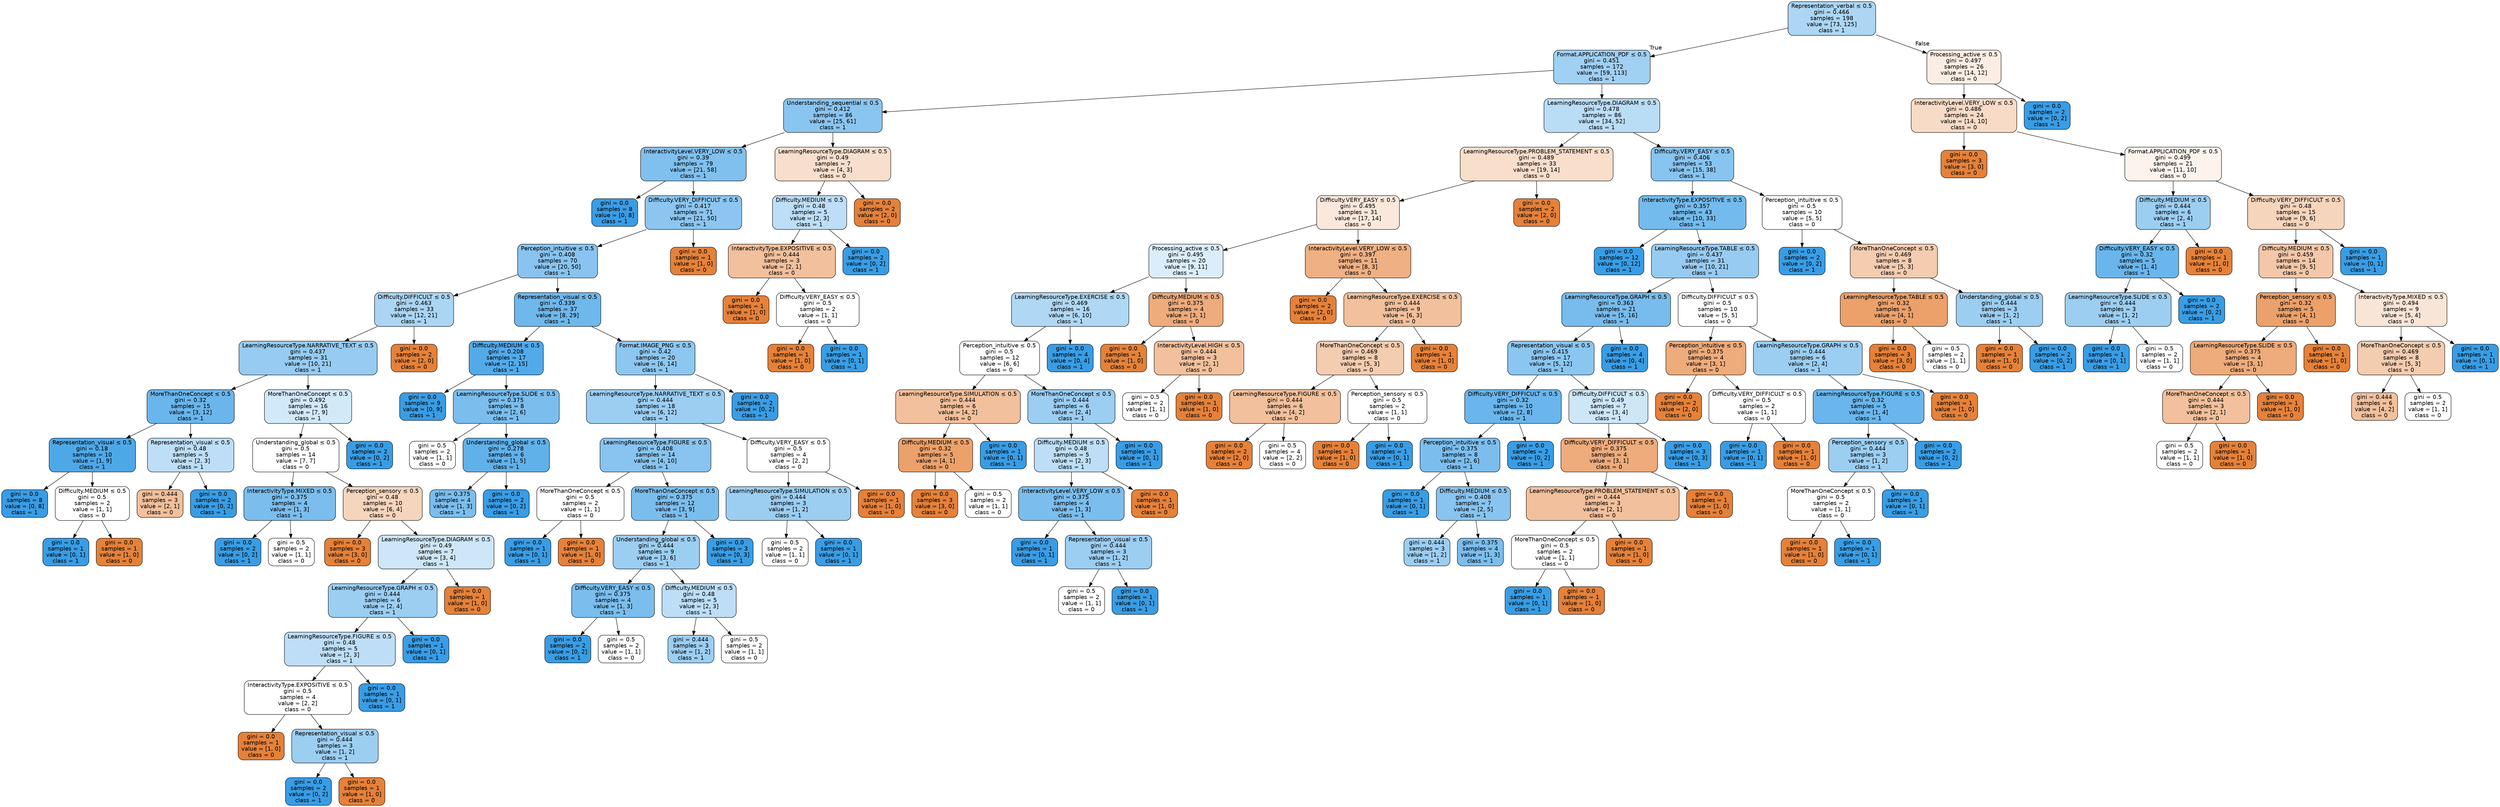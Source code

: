 digraph Tree {
node [shape=box, style="filled, rounded", color="black", fontname=helvetica] ;
edge [fontname=helvetica] ;
0 [label=<Representation_verbal &le; 0.5<br/>gini = 0.466<br/>samples = 198<br/>value = [73, 125]<br/>class = 1>, fillcolor="#399de56a"] ;
1 [label=<Format.APPLICATION_PDF &le; 0.5<br/>gini = 0.451<br/>samples = 172<br/>value = [59, 113]<br/>class = 1>, fillcolor="#399de57a"] ;
0 -> 1 [labeldistance=2.5, labelangle=45, headlabel="True"] ;
2 [label=<Understanding_sequential &le; 0.5<br/>gini = 0.412<br/>samples = 86<br/>value = [25, 61]<br/>class = 1>, fillcolor="#399de596"] ;
1 -> 2 ;
3 [label=<InteractivityLevel.VERY_LOW &le; 0.5<br/>gini = 0.39<br/>samples = 79<br/>value = [21, 58]<br/>class = 1>, fillcolor="#399de5a3"] ;
2 -> 3 ;
4 [label=<gini = 0.0<br/>samples = 8<br/>value = [0, 8]<br/>class = 1>, fillcolor="#399de5ff"] ;
3 -> 4 ;
5 [label=<Difficulty.VERY_DIFFICULT &le; 0.5<br/>gini = 0.417<br/>samples = 71<br/>value = [21, 50]<br/>class = 1>, fillcolor="#399de594"] ;
3 -> 5 ;
6 [label=<Perception_intuitive &le; 0.5<br/>gini = 0.408<br/>samples = 70<br/>value = [20, 50]<br/>class = 1>, fillcolor="#399de599"] ;
5 -> 6 ;
7 [label=<Difficulty.DIFFICULT &le; 0.5<br/>gini = 0.463<br/>samples = 33<br/>value = [12, 21]<br/>class = 1>, fillcolor="#399de56d"] ;
6 -> 7 ;
8 [label=<LearningResourceType.NARRATIVE_TEXT &le; 0.5<br/>gini = 0.437<br/>samples = 31<br/>value = [10, 21]<br/>class = 1>, fillcolor="#399de586"] ;
7 -> 8 ;
9 [label=<MoreThanOneConcept &le; 0.5<br/>gini = 0.32<br/>samples = 15<br/>value = [3, 12]<br/>class = 1>, fillcolor="#399de5bf"] ;
8 -> 9 ;
10 [label=<Representation_visual &le; 0.5<br/>gini = 0.18<br/>samples = 10<br/>value = [1, 9]<br/>class = 1>, fillcolor="#399de5e3"] ;
9 -> 10 ;
11 [label=<gini = 0.0<br/>samples = 8<br/>value = [0, 8]<br/>class = 1>, fillcolor="#399de5ff"] ;
10 -> 11 ;
12 [label=<Difficulty.MEDIUM &le; 0.5<br/>gini = 0.5<br/>samples = 2<br/>value = [1, 1]<br/>class = 0>, fillcolor="#e5813900"] ;
10 -> 12 ;
13 [label=<gini = 0.0<br/>samples = 1<br/>value = [0, 1]<br/>class = 1>, fillcolor="#399de5ff"] ;
12 -> 13 ;
14 [label=<gini = 0.0<br/>samples = 1<br/>value = [1, 0]<br/>class = 0>, fillcolor="#e58139ff"] ;
12 -> 14 ;
15 [label=<Representation_visual &le; 0.5<br/>gini = 0.48<br/>samples = 5<br/>value = [2, 3]<br/>class = 1>, fillcolor="#399de555"] ;
9 -> 15 ;
16 [label=<gini = 0.444<br/>samples = 3<br/>value = [2, 1]<br/>class = 0>, fillcolor="#e581397f"] ;
15 -> 16 ;
17 [label=<gini = 0.0<br/>samples = 2<br/>value = [0, 2]<br/>class = 1>, fillcolor="#399de5ff"] ;
15 -> 17 ;
18 [label=<MoreThanOneConcept &le; 0.5<br/>gini = 0.492<br/>samples = 16<br/>value = [7, 9]<br/>class = 1>, fillcolor="#399de539"] ;
8 -> 18 ;
19 [label=<Understanding_global &le; 0.5<br/>gini = 0.5<br/>samples = 14<br/>value = [7, 7]<br/>class = 0>, fillcolor="#e5813900"] ;
18 -> 19 ;
20 [label=<InteractivityType.MIXED &le; 0.5<br/>gini = 0.375<br/>samples = 4<br/>value = [1, 3]<br/>class = 1>, fillcolor="#399de5aa"] ;
19 -> 20 ;
21 [label=<gini = 0.0<br/>samples = 2<br/>value = [0, 2]<br/>class = 1>, fillcolor="#399de5ff"] ;
20 -> 21 ;
22 [label=<gini = 0.5<br/>samples = 2<br/>value = [1, 1]<br/>class = 0>, fillcolor="#e5813900"] ;
20 -> 22 ;
23 [label=<Perception_sensory &le; 0.5<br/>gini = 0.48<br/>samples = 10<br/>value = [6, 4]<br/>class = 0>, fillcolor="#e5813955"] ;
19 -> 23 ;
24 [label=<gini = 0.0<br/>samples = 3<br/>value = [3, 0]<br/>class = 0>, fillcolor="#e58139ff"] ;
23 -> 24 ;
25 [label=<LearningResourceType.DIAGRAM &le; 0.5<br/>gini = 0.49<br/>samples = 7<br/>value = [3, 4]<br/>class = 1>, fillcolor="#399de540"] ;
23 -> 25 ;
26 [label=<LearningResourceType.GRAPH &le; 0.5<br/>gini = 0.444<br/>samples = 6<br/>value = [2, 4]<br/>class = 1>, fillcolor="#399de57f"] ;
25 -> 26 ;
27 [label=<LearningResourceType.FIGURE &le; 0.5<br/>gini = 0.48<br/>samples = 5<br/>value = [2, 3]<br/>class = 1>, fillcolor="#399de555"] ;
26 -> 27 ;
28 [label=<InteractivityType.EXPOSITIVE &le; 0.5<br/>gini = 0.5<br/>samples = 4<br/>value = [2, 2]<br/>class = 0>, fillcolor="#e5813900"] ;
27 -> 28 ;
29 [label=<gini = 0.0<br/>samples = 1<br/>value = [1, 0]<br/>class = 0>, fillcolor="#e58139ff"] ;
28 -> 29 ;
30 [label=<Representation_visual &le; 0.5<br/>gini = 0.444<br/>samples = 3<br/>value = [1, 2]<br/>class = 1>, fillcolor="#399de57f"] ;
28 -> 30 ;
31 [label=<gini = 0.0<br/>samples = 2<br/>value = [0, 2]<br/>class = 1>, fillcolor="#399de5ff"] ;
30 -> 31 ;
32 [label=<gini = 0.0<br/>samples = 1<br/>value = [1, 0]<br/>class = 0>, fillcolor="#e58139ff"] ;
30 -> 32 ;
33 [label=<gini = 0.0<br/>samples = 1<br/>value = [0, 1]<br/>class = 1>, fillcolor="#399de5ff"] ;
27 -> 33 ;
34 [label=<gini = 0.0<br/>samples = 1<br/>value = [0, 1]<br/>class = 1>, fillcolor="#399de5ff"] ;
26 -> 34 ;
35 [label=<gini = 0.0<br/>samples = 1<br/>value = [1, 0]<br/>class = 0>, fillcolor="#e58139ff"] ;
25 -> 35 ;
36 [label=<gini = 0.0<br/>samples = 2<br/>value = [0, 2]<br/>class = 1>, fillcolor="#399de5ff"] ;
18 -> 36 ;
37 [label=<gini = 0.0<br/>samples = 2<br/>value = [2, 0]<br/>class = 0>, fillcolor="#e58139ff"] ;
7 -> 37 ;
38 [label=<Representation_visual &le; 0.5<br/>gini = 0.339<br/>samples = 37<br/>value = [8, 29]<br/>class = 1>, fillcolor="#399de5b9"] ;
6 -> 38 ;
39 [label=<Difficulty.MEDIUM &le; 0.5<br/>gini = 0.208<br/>samples = 17<br/>value = [2, 15]<br/>class = 1>, fillcolor="#399de5dd"] ;
38 -> 39 ;
40 [label=<gini = 0.0<br/>samples = 9<br/>value = [0, 9]<br/>class = 1>, fillcolor="#399de5ff"] ;
39 -> 40 ;
41 [label=<LearningResourceType.SLIDE &le; 0.5<br/>gini = 0.375<br/>samples = 8<br/>value = [2, 6]<br/>class = 1>, fillcolor="#399de5aa"] ;
39 -> 41 ;
42 [label=<gini = 0.5<br/>samples = 2<br/>value = [1, 1]<br/>class = 0>, fillcolor="#e5813900"] ;
41 -> 42 ;
43 [label=<Understanding_global &le; 0.5<br/>gini = 0.278<br/>samples = 6<br/>value = [1, 5]<br/>class = 1>, fillcolor="#399de5cc"] ;
41 -> 43 ;
44 [label=<gini = 0.375<br/>samples = 4<br/>value = [1, 3]<br/>class = 1>, fillcolor="#399de5aa"] ;
43 -> 44 ;
45 [label=<gini = 0.0<br/>samples = 2<br/>value = [0, 2]<br/>class = 1>, fillcolor="#399de5ff"] ;
43 -> 45 ;
46 [label=<Format.IMAGE_PNG &le; 0.5<br/>gini = 0.42<br/>samples = 20<br/>value = [6, 14]<br/>class = 1>, fillcolor="#399de592"] ;
38 -> 46 ;
47 [label=<LearningResourceType.NARRATIVE_TEXT &le; 0.5<br/>gini = 0.444<br/>samples = 18<br/>value = [6, 12]<br/>class = 1>, fillcolor="#399de57f"] ;
46 -> 47 ;
48 [label=<LearningResourceType.FIGURE &le; 0.5<br/>gini = 0.408<br/>samples = 14<br/>value = [4, 10]<br/>class = 1>, fillcolor="#399de599"] ;
47 -> 48 ;
49 [label=<MoreThanOneConcept &le; 0.5<br/>gini = 0.5<br/>samples = 2<br/>value = [1, 1]<br/>class = 0>, fillcolor="#e5813900"] ;
48 -> 49 ;
50 [label=<gini = 0.0<br/>samples = 1<br/>value = [0, 1]<br/>class = 1>, fillcolor="#399de5ff"] ;
49 -> 50 ;
51 [label=<gini = 0.0<br/>samples = 1<br/>value = [1, 0]<br/>class = 0>, fillcolor="#e58139ff"] ;
49 -> 51 ;
52 [label=<MoreThanOneConcept &le; 0.5<br/>gini = 0.375<br/>samples = 12<br/>value = [3, 9]<br/>class = 1>, fillcolor="#399de5aa"] ;
48 -> 52 ;
53 [label=<Understanding_global &le; 0.5<br/>gini = 0.444<br/>samples = 9<br/>value = [3, 6]<br/>class = 1>, fillcolor="#399de57f"] ;
52 -> 53 ;
54 [label=<Difficulty.VERY_EASY &le; 0.5<br/>gini = 0.375<br/>samples = 4<br/>value = [1, 3]<br/>class = 1>, fillcolor="#399de5aa"] ;
53 -> 54 ;
55 [label=<gini = 0.0<br/>samples = 2<br/>value = [0, 2]<br/>class = 1>, fillcolor="#399de5ff"] ;
54 -> 55 ;
56 [label=<gini = 0.5<br/>samples = 2<br/>value = [1, 1]<br/>class = 0>, fillcolor="#e5813900"] ;
54 -> 56 ;
57 [label=<Difficulty.MEDIUM &le; 0.5<br/>gini = 0.48<br/>samples = 5<br/>value = [2, 3]<br/>class = 1>, fillcolor="#399de555"] ;
53 -> 57 ;
58 [label=<gini = 0.444<br/>samples = 3<br/>value = [1, 2]<br/>class = 1>, fillcolor="#399de57f"] ;
57 -> 58 ;
59 [label=<gini = 0.5<br/>samples = 2<br/>value = [1, 1]<br/>class = 0>, fillcolor="#e5813900"] ;
57 -> 59 ;
60 [label=<gini = 0.0<br/>samples = 3<br/>value = [0, 3]<br/>class = 1>, fillcolor="#399de5ff"] ;
52 -> 60 ;
61 [label=<Difficulty.VERY_EASY &le; 0.5<br/>gini = 0.5<br/>samples = 4<br/>value = [2, 2]<br/>class = 0>, fillcolor="#e5813900"] ;
47 -> 61 ;
62 [label=<LearningResourceType.SIMULATION &le; 0.5<br/>gini = 0.444<br/>samples = 3<br/>value = [1, 2]<br/>class = 1>, fillcolor="#399de57f"] ;
61 -> 62 ;
63 [label=<gini = 0.5<br/>samples = 2<br/>value = [1, 1]<br/>class = 0>, fillcolor="#e5813900"] ;
62 -> 63 ;
64 [label=<gini = 0.0<br/>samples = 1<br/>value = [0, 1]<br/>class = 1>, fillcolor="#399de5ff"] ;
62 -> 64 ;
65 [label=<gini = 0.0<br/>samples = 1<br/>value = [1, 0]<br/>class = 0>, fillcolor="#e58139ff"] ;
61 -> 65 ;
66 [label=<gini = 0.0<br/>samples = 2<br/>value = [0, 2]<br/>class = 1>, fillcolor="#399de5ff"] ;
46 -> 66 ;
67 [label=<gini = 0.0<br/>samples = 1<br/>value = [1, 0]<br/>class = 0>, fillcolor="#e58139ff"] ;
5 -> 67 ;
68 [label=<LearningResourceType.DIAGRAM &le; 0.5<br/>gini = 0.49<br/>samples = 7<br/>value = [4, 3]<br/>class = 0>, fillcolor="#e5813940"] ;
2 -> 68 ;
69 [label=<Difficulty.MEDIUM &le; 0.5<br/>gini = 0.48<br/>samples = 5<br/>value = [2, 3]<br/>class = 1>, fillcolor="#399de555"] ;
68 -> 69 ;
70 [label=<InteractivityType.EXPOSITIVE &le; 0.5<br/>gini = 0.444<br/>samples = 3<br/>value = [2, 1]<br/>class = 0>, fillcolor="#e581397f"] ;
69 -> 70 ;
71 [label=<gini = 0.0<br/>samples = 1<br/>value = [1, 0]<br/>class = 0>, fillcolor="#e58139ff"] ;
70 -> 71 ;
72 [label=<Difficulty.VERY_EASY &le; 0.5<br/>gini = 0.5<br/>samples = 2<br/>value = [1, 1]<br/>class = 0>, fillcolor="#e5813900"] ;
70 -> 72 ;
73 [label=<gini = 0.0<br/>samples = 1<br/>value = [1, 0]<br/>class = 0>, fillcolor="#e58139ff"] ;
72 -> 73 ;
74 [label=<gini = 0.0<br/>samples = 1<br/>value = [0, 1]<br/>class = 1>, fillcolor="#399de5ff"] ;
72 -> 74 ;
75 [label=<gini = 0.0<br/>samples = 2<br/>value = [0, 2]<br/>class = 1>, fillcolor="#399de5ff"] ;
69 -> 75 ;
76 [label=<gini = 0.0<br/>samples = 2<br/>value = [2, 0]<br/>class = 0>, fillcolor="#e58139ff"] ;
68 -> 76 ;
77 [label=<LearningResourceType.DIAGRAM &le; 0.5<br/>gini = 0.478<br/>samples = 86<br/>value = [34, 52]<br/>class = 1>, fillcolor="#399de558"] ;
1 -> 77 ;
78 [label=<LearningResourceType.PROBLEM_STATEMENT &le; 0.5<br/>gini = 0.489<br/>samples = 33<br/>value = [19, 14]<br/>class = 0>, fillcolor="#e5813943"] ;
77 -> 78 ;
79 [label=<Difficulty.VERY_EASY &le; 0.5<br/>gini = 0.495<br/>samples = 31<br/>value = [17, 14]<br/>class = 0>, fillcolor="#e581392d"] ;
78 -> 79 ;
80 [label=<Processing_active &le; 0.5<br/>gini = 0.495<br/>samples = 20<br/>value = [9, 11]<br/>class = 1>, fillcolor="#399de52e"] ;
79 -> 80 ;
81 [label=<LearningResourceType.EXERCISE &le; 0.5<br/>gini = 0.469<br/>samples = 16<br/>value = [6, 10]<br/>class = 1>, fillcolor="#399de566"] ;
80 -> 81 ;
82 [label=<Perception_intuitive &le; 0.5<br/>gini = 0.5<br/>samples = 12<br/>value = [6, 6]<br/>class = 0>, fillcolor="#e5813900"] ;
81 -> 82 ;
83 [label=<LearningResourceType.SIMULATION &le; 0.5<br/>gini = 0.444<br/>samples = 6<br/>value = [4, 2]<br/>class = 0>, fillcolor="#e581397f"] ;
82 -> 83 ;
84 [label=<Difficulty.MEDIUM &le; 0.5<br/>gini = 0.32<br/>samples = 5<br/>value = [4, 1]<br/>class = 0>, fillcolor="#e58139bf"] ;
83 -> 84 ;
85 [label=<gini = 0.0<br/>samples = 3<br/>value = [3, 0]<br/>class = 0>, fillcolor="#e58139ff"] ;
84 -> 85 ;
86 [label=<gini = 0.5<br/>samples = 2<br/>value = [1, 1]<br/>class = 0>, fillcolor="#e5813900"] ;
84 -> 86 ;
87 [label=<gini = 0.0<br/>samples = 1<br/>value = [0, 1]<br/>class = 1>, fillcolor="#399de5ff"] ;
83 -> 87 ;
88 [label=<MoreThanOneConcept &le; 0.5<br/>gini = 0.444<br/>samples = 6<br/>value = [2, 4]<br/>class = 1>, fillcolor="#399de57f"] ;
82 -> 88 ;
89 [label=<Difficulty.MEDIUM &le; 0.5<br/>gini = 0.48<br/>samples = 5<br/>value = [2, 3]<br/>class = 1>, fillcolor="#399de555"] ;
88 -> 89 ;
90 [label=<InteractivityLevel.VERY_LOW &le; 0.5<br/>gini = 0.375<br/>samples = 4<br/>value = [1, 3]<br/>class = 1>, fillcolor="#399de5aa"] ;
89 -> 90 ;
91 [label=<gini = 0.0<br/>samples = 1<br/>value = [0, 1]<br/>class = 1>, fillcolor="#399de5ff"] ;
90 -> 91 ;
92 [label=<Representation_visual &le; 0.5<br/>gini = 0.444<br/>samples = 3<br/>value = [1, 2]<br/>class = 1>, fillcolor="#399de57f"] ;
90 -> 92 ;
93 [label=<gini = 0.5<br/>samples = 2<br/>value = [1, 1]<br/>class = 0>, fillcolor="#e5813900"] ;
92 -> 93 ;
94 [label=<gini = 0.0<br/>samples = 1<br/>value = [0, 1]<br/>class = 1>, fillcolor="#399de5ff"] ;
92 -> 94 ;
95 [label=<gini = 0.0<br/>samples = 1<br/>value = [1, 0]<br/>class = 0>, fillcolor="#e58139ff"] ;
89 -> 95 ;
96 [label=<gini = 0.0<br/>samples = 1<br/>value = [0, 1]<br/>class = 1>, fillcolor="#399de5ff"] ;
88 -> 96 ;
97 [label=<gini = 0.0<br/>samples = 4<br/>value = [0, 4]<br/>class = 1>, fillcolor="#399de5ff"] ;
81 -> 97 ;
98 [label=<Difficulty.MEDIUM &le; 0.5<br/>gini = 0.375<br/>samples = 4<br/>value = [3, 1]<br/>class = 0>, fillcolor="#e58139aa"] ;
80 -> 98 ;
99 [label=<gini = 0.0<br/>samples = 1<br/>value = [1, 0]<br/>class = 0>, fillcolor="#e58139ff"] ;
98 -> 99 ;
100 [label=<InteractivityLevel.HIGH &le; 0.5<br/>gini = 0.444<br/>samples = 3<br/>value = [2, 1]<br/>class = 0>, fillcolor="#e581397f"] ;
98 -> 100 ;
101 [label=<gini = 0.5<br/>samples = 2<br/>value = [1, 1]<br/>class = 0>, fillcolor="#e5813900"] ;
100 -> 101 ;
102 [label=<gini = 0.0<br/>samples = 1<br/>value = [1, 0]<br/>class = 0>, fillcolor="#e58139ff"] ;
100 -> 102 ;
103 [label=<InteractivityLevel.VERY_LOW &le; 0.5<br/>gini = 0.397<br/>samples = 11<br/>value = [8, 3]<br/>class = 0>, fillcolor="#e581399f"] ;
79 -> 103 ;
104 [label=<gini = 0.0<br/>samples = 2<br/>value = [2, 0]<br/>class = 0>, fillcolor="#e58139ff"] ;
103 -> 104 ;
105 [label=<LearningResourceType.EXERCISE &le; 0.5<br/>gini = 0.444<br/>samples = 9<br/>value = [6, 3]<br/>class = 0>, fillcolor="#e581397f"] ;
103 -> 105 ;
106 [label=<MoreThanOneConcept &le; 0.5<br/>gini = 0.469<br/>samples = 8<br/>value = [5, 3]<br/>class = 0>, fillcolor="#e5813966"] ;
105 -> 106 ;
107 [label=<LearningResourceType.FIGURE &le; 0.5<br/>gini = 0.444<br/>samples = 6<br/>value = [4, 2]<br/>class = 0>, fillcolor="#e581397f"] ;
106 -> 107 ;
108 [label=<gini = 0.0<br/>samples = 2<br/>value = [2, 0]<br/>class = 0>, fillcolor="#e58139ff"] ;
107 -> 108 ;
109 [label=<gini = 0.5<br/>samples = 4<br/>value = [2, 2]<br/>class = 0>, fillcolor="#e5813900"] ;
107 -> 109 ;
110 [label=<Perception_sensory &le; 0.5<br/>gini = 0.5<br/>samples = 2<br/>value = [1, 1]<br/>class = 0>, fillcolor="#e5813900"] ;
106 -> 110 ;
111 [label=<gini = 0.0<br/>samples = 1<br/>value = [1, 0]<br/>class = 0>, fillcolor="#e58139ff"] ;
110 -> 111 ;
112 [label=<gini = 0.0<br/>samples = 1<br/>value = [0, 1]<br/>class = 1>, fillcolor="#399de5ff"] ;
110 -> 112 ;
113 [label=<gini = 0.0<br/>samples = 1<br/>value = [1, 0]<br/>class = 0>, fillcolor="#e58139ff"] ;
105 -> 113 ;
114 [label=<gini = 0.0<br/>samples = 2<br/>value = [2, 0]<br/>class = 0>, fillcolor="#e58139ff"] ;
78 -> 114 ;
115 [label=<Difficulty.VERY_EASY &le; 0.5<br/>gini = 0.406<br/>samples = 53<br/>value = [15, 38]<br/>class = 1>, fillcolor="#399de59a"] ;
77 -> 115 ;
116 [label=<InteractivityType.EXPOSITIVE &le; 0.5<br/>gini = 0.357<br/>samples = 43<br/>value = [10, 33]<br/>class = 1>, fillcolor="#399de5b2"] ;
115 -> 116 ;
117 [label=<gini = 0.0<br/>samples = 12<br/>value = [0, 12]<br/>class = 1>, fillcolor="#399de5ff"] ;
116 -> 117 ;
118 [label=<LearningResourceType.TABLE &le; 0.5<br/>gini = 0.437<br/>samples = 31<br/>value = [10, 21]<br/>class = 1>, fillcolor="#399de586"] ;
116 -> 118 ;
119 [label=<LearningResourceType.GRAPH &le; 0.5<br/>gini = 0.363<br/>samples = 21<br/>value = [5, 16]<br/>class = 1>, fillcolor="#399de5af"] ;
118 -> 119 ;
120 [label=<Representation_visual &le; 0.5<br/>gini = 0.415<br/>samples = 17<br/>value = [5, 12]<br/>class = 1>, fillcolor="#399de595"] ;
119 -> 120 ;
121 [label=<Difficulty.VERY_DIFFICULT &le; 0.5<br/>gini = 0.32<br/>samples = 10<br/>value = [2, 8]<br/>class = 1>, fillcolor="#399de5bf"] ;
120 -> 121 ;
122 [label=<Perception_intuitive &le; 0.5<br/>gini = 0.375<br/>samples = 8<br/>value = [2, 6]<br/>class = 1>, fillcolor="#399de5aa"] ;
121 -> 122 ;
123 [label=<gini = 0.0<br/>samples = 1<br/>value = [0, 1]<br/>class = 1>, fillcolor="#399de5ff"] ;
122 -> 123 ;
124 [label=<Difficulty.MEDIUM &le; 0.5<br/>gini = 0.408<br/>samples = 7<br/>value = [2, 5]<br/>class = 1>, fillcolor="#399de599"] ;
122 -> 124 ;
125 [label=<gini = 0.444<br/>samples = 3<br/>value = [1, 2]<br/>class = 1>, fillcolor="#399de57f"] ;
124 -> 125 ;
126 [label=<gini = 0.375<br/>samples = 4<br/>value = [1, 3]<br/>class = 1>, fillcolor="#399de5aa"] ;
124 -> 126 ;
127 [label=<gini = 0.0<br/>samples = 2<br/>value = [0, 2]<br/>class = 1>, fillcolor="#399de5ff"] ;
121 -> 127 ;
128 [label=<Difficulty.DIFFICULT &le; 0.5<br/>gini = 0.49<br/>samples = 7<br/>value = [3, 4]<br/>class = 1>, fillcolor="#399de540"] ;
120 -> 128 ;
129 [label=<Difficulty.VERY_DIFFICULT &le; 0.5<br/>gini = 0.375<br/>samples = 4<br/>value = [3, 1]<br/>class = 0>, fillcolor="#e58139aa"] ;
128 -> 129 ;
130 [label=<LearningResourceType.PROBLEM_STATEMENT &le; 0.5<br/>gini = 0.444<br/>samples = 3<br/>value = [2, 1]<br/>class = 0>, fillcolor="#e581397f"] ;
129 -> 130 ;
131 [label=<MoreThanOneConcept &le; 0.5<br/>gini = 0.5<br/>samples = 2<br/>value = [1, 1]<br/>class = 0>, fillcolor="#e5813900"] ;
130 -> 131 ;
132 [label=<gini = 0.0<br/>samples = 1<br/>value = [0, 1]<br/>class = 1>, fillcolor="#399de5ff"] ;
131 -> 132 ;
133 [label=<gini = 0.0<br/>samples = 1<br/>value = [1, 0]<br/>class = 0>, fillcolor="#e58139ff"] ;
131 -> 133 ;
134 [label=<gini = 0.0<br/>samples = 1<br/>value = [1, 0]<br/>class = 0>, fillcolor="#e58139ff"] ;
130 -> 134 ;
135 [label=<gini = 0.0<br/>samples = 1<br/>value = [1, 0]<br/>class = 0>, fillcolor="#e58139ff"] ;
129 -> 135 ;
136 [label=<gini = 0.0<br/>samples = 3<br/>value = [0, 3]<br/>class = 1>, fillcolor="#399de5ff"] ;
128 -> 136 ;
137 [label=<gini = 0.0<br/>samples = 4<br/>value = [0, 4]<br/>class = 1>, fillcolor="#399de5ff"] ;
119 -> 137 ;
138 [label=<Difficulty.DIFFICULT &le; 0.5<br/>gini = 0.5<br/>samples = 10<br/>value = [5, 5]<br/>class = 0>, fillcolor="#e5813900"] ;
118 -> 138 ;
139 [label=<Perception_intuitive &le; 0.5<br/>gini = 0.375<br/>samples = 4<br/>value = [3, 1]<br/>class = 0>, fillcolor="#e58139aa"] ;
138 -> 139 ;
140 [label=<gini = 0.0<br/>samples = 2<br/>value = [2, 0]<br/>class = 0>, fillcolor="#e58139ff"] ;
139 -> 140 ;
141 [label=<Difficulty.VERY_DIFFICULT &le; 0.5<br/>gini = 0.5<br/>samples = 2<br/>value = [1, 1]<br/>class = 0>, fillcolor="#e5813900"] ;
139 -> 141 ;
142 [label=<gini = 0.0<br/>samples = 1<br/>value = [0, 1]<br/>class = 1>, fillcolor="#399de5ff"] ;
141 -> 142 ;
143 [label=<gini = 0.0<br/>samples = 1<br/>value = [1, 0]<br/>class = 0>, fillcolor="#e58139ff"] ;
141 -> 143 ;
144 [label=<LearningResourceType.GRAPH &le; 0.5<br/>gini = 0.444<br/>samples = 6<br/>value = [2, 4]<br/>class = 1>, fillcolor="#399de57f"] ;
138 -> 144 ;
145 [label=<LearningResourceType.FIGURE &le; 0.5<br/>gini = 0.32<br/>samples = 5<br/>value = [1, 4]<br/>class = 1>, fillcolor="#399de5bf"] ;
144 -> 145 ;
146 [label=<Perception_sensory &le; 0.5<br/>gini = 0.444<br/>samples = 3<br/>value = [1, 2]<br/>class = 1>, fillcolor="#399de57f"] ;
145 -> 146 ;
147 [label=<MoreThanOneConcept &le; 0.5<br/>gini = 0.5<br/>samples = 2<br/>value = [1, 1]<br/>class = 0>, fillcolor="#e5813900"] ;
146 -> 147 ;
148 [label=<gini = 0.0<br/>samples = 1<br/>value = [1, 0]<br/>class = 0>, fillcolor="#e58139ff"] ;
147 -> 148 ;
149 [label=<gini = 0.0<br/>samples = 1<br/>value = [0, 1]<br/>class = 1>, fillcolor="#399de5ff"] ;
147 -> 149 ;
150 [label=<gini = 0.0<br/>samples = 1<br/>value = [0, 1]<br/>class = 1>, fillcolor="#399de5ff"] ;
146 -> 150 ;
151 [label=<gini = 0.0<br/>samples = 2<br/>value = [0, 2]<br/>class = 1>, fillcolor="#399de5ff"] ;
145 -> 151 ;
152 [label=<gini = 0.0<br/>samples = 1<br/>value = [1, 0]<br/>class = 0>, fillcolor="#e58139ff"] ;
144 -> 152 ;
153 [label=<Perception_intuitive &le; 0.5<br/>gini = 0.5<br/>samples = 10<br/>value = [5, 5]<br/>class = 0>, fillcolor="#e5813900"] ;
115 -> 153 ;
154 [label=<gini = 0.0<br/>samples = 2<br/>value = [0, 2]<br/>class = 1>, fillcolor="#399de5ff"] ;
153 -> 154 ;
155 [label=<MoreThanOneConcept &le; 0.5<br/>gini = 0.469<br/>samples = 8<br/>value = [5, 3]<br/>class = 0>, fillcolor="#e5813966"] ;
153 -> 155 ;
156 [label=<LearningResourceType.TABLE &le; 0.5<br/>gini = 0.32<br/>samples = 5<br/>value = [4, 1]<br/>class = 0>, fillcolor="#e58139bf"] ;
155 -> 156 ;
157 [label=<gini = 0.0<br/>samples = 3<br/>value = [3, 0]<br/>class = 0>, fillcolor="#e58139ff"] ;
156 -> 157 ;
158 [label=<gini = 0.5<br/>samples = 2<br/>value = [1, 1]<br/>class = 0>, fillcolor="#e5813900"] ;
156 -> 158 ;
159 [label=<Understanding_global &le; 0.5<br/>gini = 0.444<br/>samples = 3<br/>value = [1, 2]<br/>class = 1>, fillcolor="#399de57f"] ;
155 -> 159 ;
160 [label=<gini = 0.0<br/>samples = 1<br/>value = [1, 0]<br/>class = 0>, fillcolor="#e58139ff"] ;
159 -> 160 ;
161 [label=<gini = 0.0<br/>samples = 2<br/>value = [0, 2]<br/>class = 1>, fillcolor="#399de5ff"] ;
159 -> 161 ;
162 [label=<Processing_active &le; 0.5<br/>gini = 0.497<br/>samples = 26<br/>value = [14, 12]<br/>class = 0>, fillcolor="#e5813924"] ;
0 -> 162 [labeldistance=2.5, labelangle=-45, headlabel="False"] ;
163 [label=<InteractivityLevel.VERY_LOW &le; 0.5<br/>gini = 0.486<br/>samples = 24<br/>value = [14, 10]<br/>class = 0>, fillcolor="#e5813949"] ;
162 -> 163 ;
164 [label=<gini = 0.0<br/>samples = 3<br/>value = [3, 0]<br/>class = 0>, fillcolor="#e58139ff"] ;
163 -> 164 ;
165 [label=<Format.APPLICATION_PDF &le; 0.5<br/>gini = 0.499<br/>samples = 21<br/>value = [11, 10]<br/>class = 0>, fillcolor="#e5813917"] ;
163 -> 165 ;
166 [label=<Difficulty.MEDIUM &le; 0.5<br/>gini = 0.444<br/>samples = 6<br/>value = [2, 4]<br/>class = 1>, fillcolor="#399de57f"] ;
165 -> 166 ;
167 [label=<Difficulty.VERY_EASY &le; 0.5<br/>gini = 0.32<br/>samples = 5<br/>value = [1, 4]<br/>class = 1>, fillcolor="#399de5bf"] ;
166 -> 167 ;
168 [label=<LearningResourceType.SLIDE &le; 0.5<br/>gini = 0.444<br/>samples = 3<br/>value = [1, 2]<br/>class = 1>, fillcolor="#399de57f"] ;
167 -> 168 ;
169 [label=<gini = 0.0<br/>samples = 1<br/>value = [0, 1]<br/>class = 1>, fillcolor="#399de5ff"] ;
168 -> 169 ;
170 [label=<gini = 0.5<br/>samples = 2<br/>value = [1, 1]<br/>class = 0>, fillcolor="#e5813900"] ;
168 -> 170 ;
171 [label=<gini = 0.0<br/>samples = 2<br/>value = [0, 2]<br/>class = 1>, fillcolor="#399de5ff"] ;
167 -> 171 ;
172 [label=<gini = 0.0<br/>samples = 1<br/>value = [1, 0]<br/>class = 0>, fillcolor="#e58139ff"] ;
166 -> 172 ;
173 [label=<Difficulty.VERY_DIFFICULT &le; 0.5<br/>gini = 0.48<br/>samples = 15<br/>value = [9, 6]<br/>class = 0>, fillcolor="#e5813955"] ;
165 -> 173 ;
174 [label=<Difficulty.MEDIUM &le; 0.5<br/>gini = 0.459<br/>samples = 14<br/>value = [9, 5]<br/>class = 0>, fillcolor="#e5813971"] ;
173 -> 174 ;
175 [label=<Perception_sensory &le; 0.5<br/>gini = 0.32<br/>samples = 5<br/>value = [4, 1]<br/>class = 0>, fillcolor="#e58139bf"] ;
174 -> 175 ;
176 [label=<LearningResourceType.SLIDE &le; 0.5<br/>gini = 0.375<br/>samples = 4<br/>value = [3, 1]<br/>class = 0>, fillcolor="#e58139aa"] ;
175 -> 176 ;
177 [label=<MoreThanOneConcept &le; 0.5<br/>gini = 0.444<br/>samples = 3<br/>value = [2, 1]<br/>class = 0>, fillcolor="#e581397f"] ;
176 -> 177 ;
178 [label=<gini = 0.5<br/>samples = 2<br/>value = [1, 1]<br/>class = 0>, fillcolor="#e5813900"] ;
177 -> 178 ;
179 [label=<gini = 0.0<br/>samples = 1<br/>value = [1, 0]<br/>class = 0>, fillcolor="#e58139ff"] ;
177 -> 179 ;
180 [label=<gini = 0.0<br/>samples = 1<br/>value = [1, 0]<br/>class = 0>, fillcolor="#e58139ff"] ;
176 -> 180 ;
181 [label=<gini = 0.0<br/>samples = 1<br/>value = [1, 0]<br/>class = 0>, fillcolor="#e58139ff"] ;
175 -> 181 ;
182 [label=<InteractivityType.MIXED &le; 0.5<br/>gini = 0.494<br/>samples = 9<br/>value = [5, 4]<br/>class = 0>, fillcolor="#e5813933"] ;
174 -> 182 ;
183 [label=<MoreThanOneConcept &le; 0.5<br/>gini = 0.469<br/>samples = 8<br/>value = [5, 3]<br/>class = 0>, fillcolor="#e5813966"] ;
182 -> 183 ;
184 [label=<gini = 0.444<br/>samples = 6<br/>value = [4, 2]<br/>class = 0>, fillcolor="#e581397f"] ;
183 -> 184 ;
185 [label=<gini = 0.5<br/>samples = 2<br/>value = [1, 1]<br/>class = 0>, fillcolor="#e5813900"] ;
183 -> 185 ;
186 [label=<gini = 0.0<br/>samples = 1<br/>value = [0, 1]<br/>class = 1>, fillcolor="#399de5ff"] ;
182 -> 186 ;
187 [label=<gini = 0.0<br/>samples = 1<br/>value = [0, 1]<br/>class = 1>, fillcolor="#399de5ff"] ;
173 -> 187 ;
188 [label=<gini = 0.0<br/>samples = 2<br/>value = [0, 2]<br/>class = 1>, fillcolor="#399de5ff"] ;
162 -> 188 ;
}